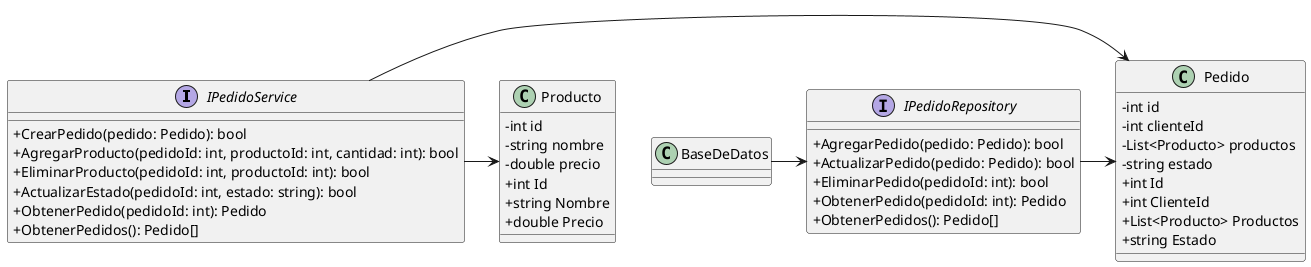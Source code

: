 @startuml
skinparam classAttributeIconSize 0

interface IPedidoService {
    +CrearPedido(pedido: Pedido): bool
    +AgregarProducto(pedidoId: int, productoId: int, cantidad: int): bool
    +EliminarProducto(pedidoId: int, productoId: int): bool
    +ActualizarEstado(pedidoId: int, estado: string): bool
    +ObtenerPedido(pedidoId: int): Pedido
    +ObtenerPedidos(): Pedido[]
}

interface IPedidoRepository {
    +AgregarPedido(pedido: Pedido): bool
    +ActualizarPedido(pedido: Pedido): bool
    +EliminarPedido(pedidoId: int): bool
    +ObtenerPedido(pedidoId: int): Pedido
    +ObtenerPedidos(): Pedido[]
}

class Pedido {
    -int id
    -int clienteId
    -List<Producto> productos
    -string estado
    +int Id
    +int ClienteId
    +List<Producto> Productos
    +string Estado
}

class Producto {
    -int id
    -string nombre
    -double precio
    +int Id
    +string Nombre
    +double Precio
}

IPedidoService -> Pedido
IPedidoService -> Producto
IPedidoRepository -> Pedido
BaseDeDatos -> IPedidoRepository
@enduml
